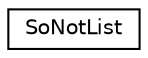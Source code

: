 digraph "Graphical Class Hierarchy"
{
 // LATEX_PDF_SIZE
  edge [fontname="Helvetica",fontsize="10",labelfontname="Helvetica",labelfontsize="10"];
  node [fontname="Helvetica",fontsize="10",shape=record];
  rankdir="LR";
  Node0 [label="SoNotList",height=0.2,width=0.4,color="black", fillcolor="white", style="filled",URL="$classSoNotList.html",tooltip="The SoNotList class is a list of SoNotRec notification records."];
}

